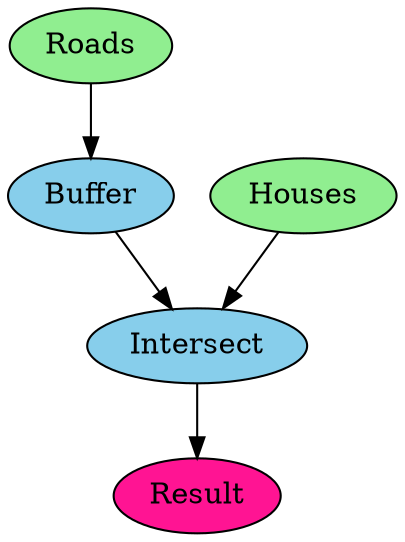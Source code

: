 digraph {
	Roads [fillcolor=lightgreen style=filled]
	Houses [fillcolor=lightgreen style=filled]
	Buffer [fillcolor=skyblue style=filled]
	Intersect [fillcolor=skyblue style=filled]
	Result [fillcolor=deeppink style=filled]
	Roads -> Buffer
	Houses -> Intersect
	Buffer -> Intersect
	Intersect -> Result
}
